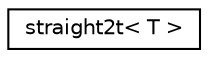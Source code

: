 digraph "Graphical Class Hierarchy"
{
  edge [fontname="Helvetica",fontsize="10",labelfontname="Helvetica",labelfontsize="10"];
  node [fontname="Helvetica",fontsize="10",shape=record];
  rankdir="LR";
  Node1 [label="straight2t\< T \>",height=0.2,width=0.4,color="black", fillcolor="white", style="filled",URL="$classstraight2t.html"];
}
